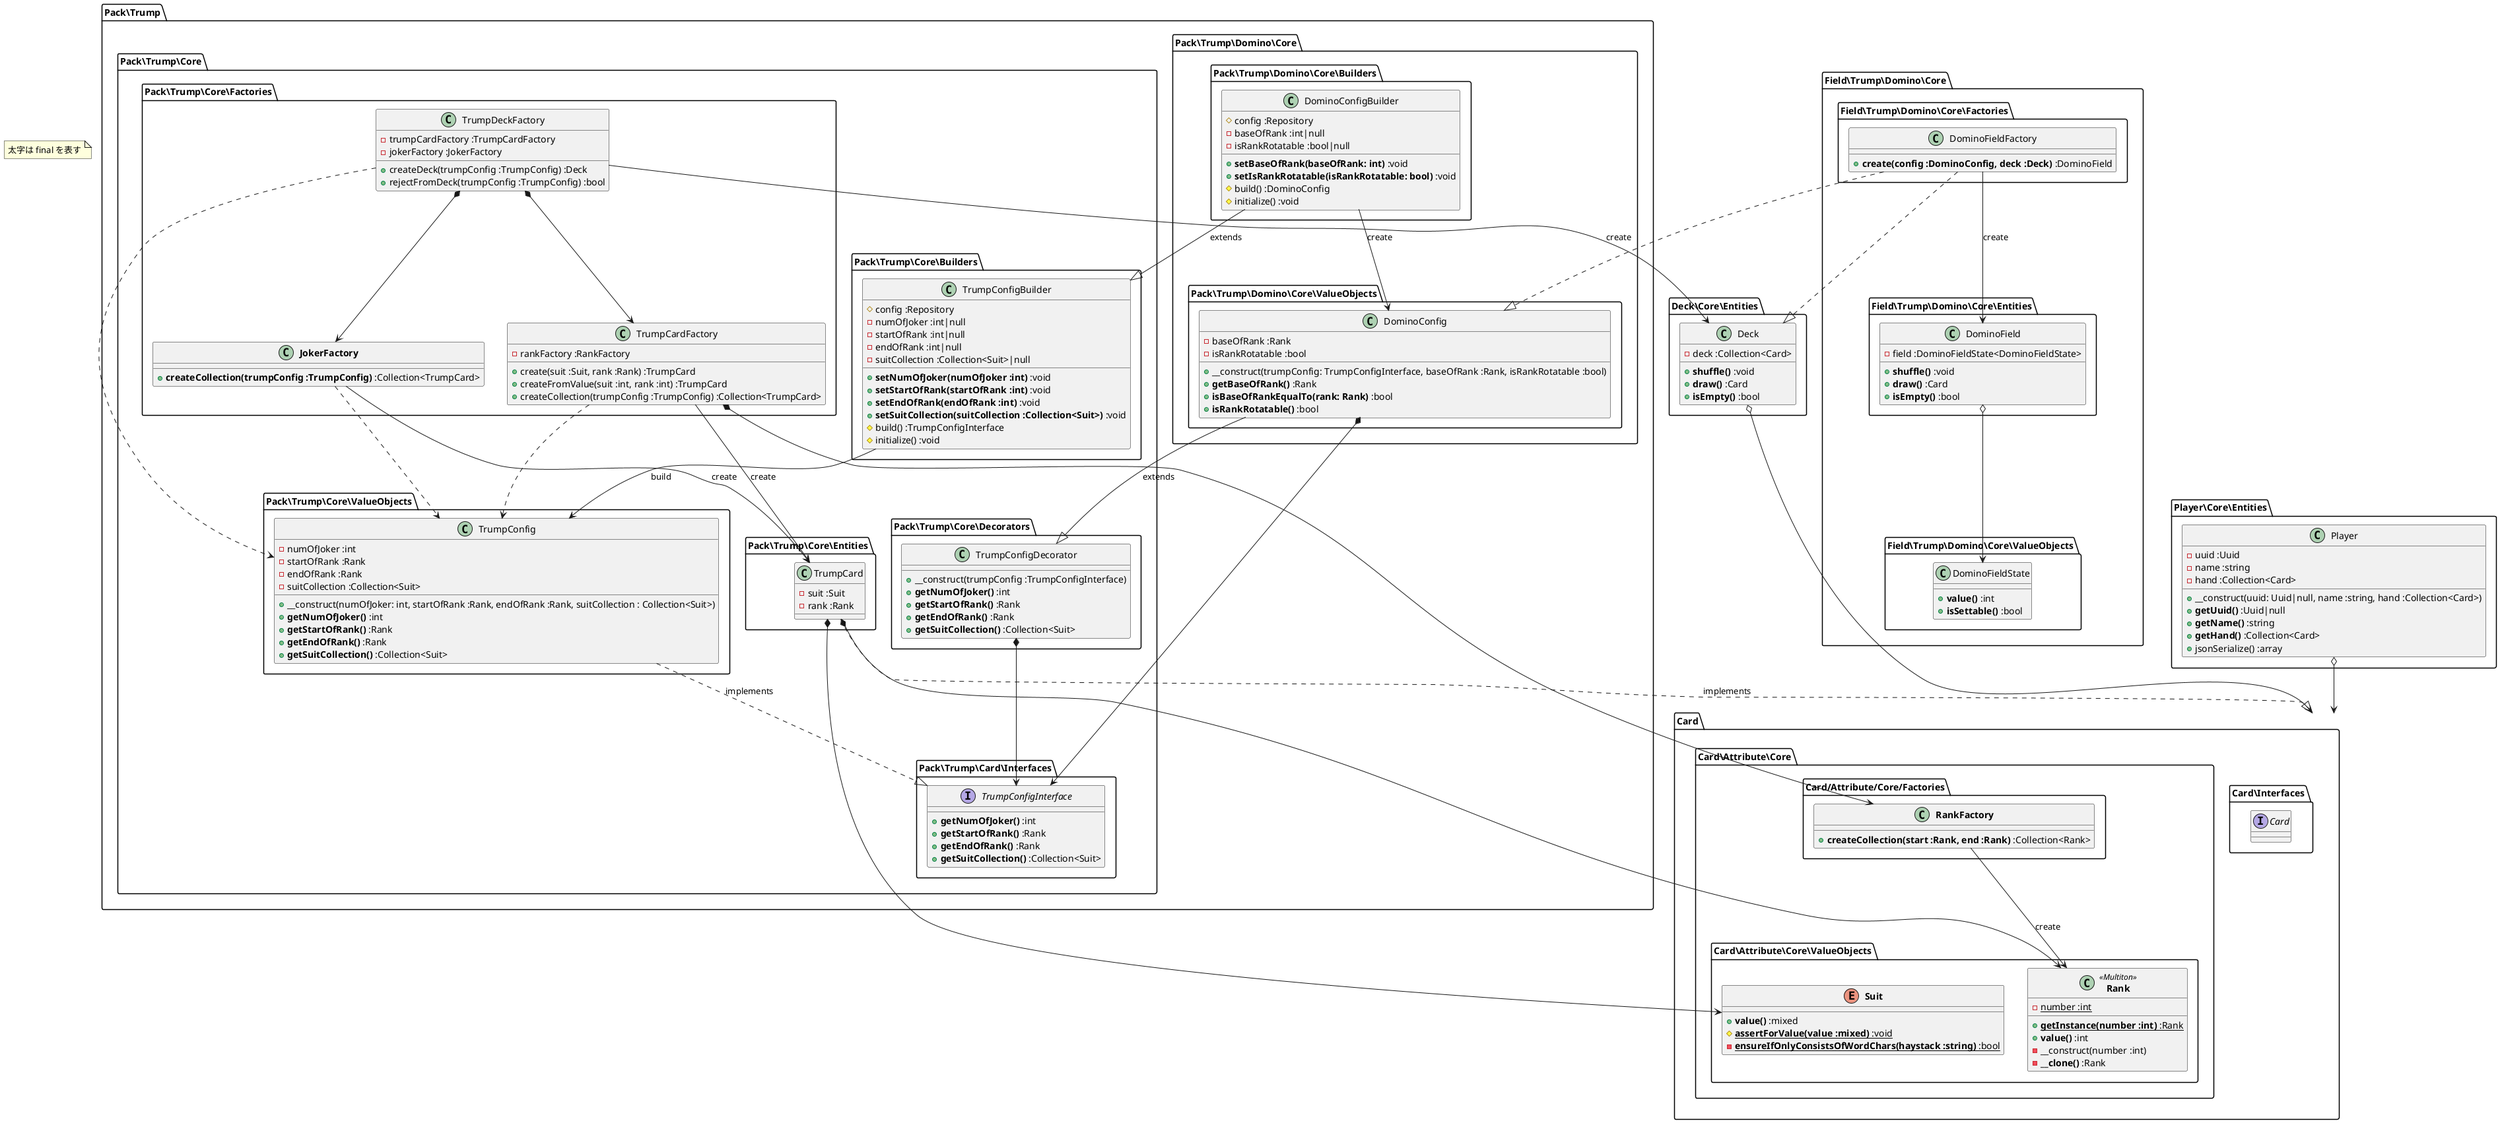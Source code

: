 @startuml
note as N
  太字は final を表す
end note

package Card {
    package Card\Interfaces {
        interface "Card" as Card
    }
    package Card\Attribute\Core {
        package Card/Attribute/Core/Factories {
            class "<b>RankFactory</b>" as RankFactory {
                + <b>createCollection(start :Rank, end :Rank)</b> :Collection<Rank>
            }
        }
        package Card\Attribute\Core\ValueObjects {
            class "<b>Rank</b>" as Rank <<Multiton>> {
                - {static}number :int
                + {static}<b>getInstance(number :int)</b> :Rank
                + <b>value()</b> :int
                - __construct(number :int)
                - <b>__clone()</b> :Rank
            }
            enum "<b>Suit</b>" as Suit {
                + <b>value()</b> :mixed
                # {static}<b>assertForValue(value :mixed)</b> :void
                - {static}<b>ensureIfOnlyConsistsOfWordChars(haystack :string)</b> :bool
            }
        }
    }
}

package Pack\Trump {
    package Pack\Trump\Core {
        package Pack\Trump\Core\Factories {
            class "<b>JokerFactory</b>" as JokerFactory {
                + <b>createCollection(trumpConfig :TrumpConfig)</b> :Collection<TrumpCard>
            }
            class "TrumpDeckFactory" as TrumpDeckFactory {
                - trumpCardFactory :TrumpCardFactory
                - jokerFactory :JokerFactory
                + createDeck(trumpConfig :TrumpConfig) :Deck
                + rejectFromDeck(trumpConfig :TrumpConfig) :bool
            }
            class "TrumpCardFactory" as TrumpCardFactory {
                - rankFactory :RankFactory
                + create(suit :Suit, rank :Rank) :TrumpCard
                + createFromValue(suit :int, rank :int) :TrumpCard
                + createCollection(trumpConfig :TrumpConfig) :Collection<TrumpCard>
            }
        }
        package Pack\Trump\Core\Builders {
            class "TrumpConfigBuilder" as TrumpConfigBuilder {
                # config :Repository
                - numOfJoker :int|null
                - startOfRank :int|null
                - endOfRank :int|null
                - suitCollection :Collection<Suit>|null
                + <b>setNumOfJoker(numOfJoker :int)</b> :void
                + <b>setStartOfRank(startOfRank :int)</b> :void
                + <b>setEndOfRank(endOfRank :int)</b> :void
                + <b>setSuitCollection(suitCollection :Collection<Suit>)</b> :void
                # build() :TrumpConfigInterface
                # initialize() :void
            }
        }
        package Pack\Trump\Core\Decorators {
            class "TrumpConfigDecorator" as TrumpConfigDecorator {
                + __construct(trumpConfig :TrumpConfigInterface)
                + <b>getNumOfJoker()</b> :int
                + <b>getStartOfRank()</b> :Rank
                + <b>getEndOfRank()</b> :Rank
                + <b>getSuitCollection()</b> :Collection<Suit>
            }
        }
        package Pack\Trump\Core\Entities {
            class "TrumpCard" as TrumpCard {
                - suit :Suit
                - rank :Rank
            }
        }
        package Pack\Trump\Card\Interfaces {
            interface "TrumpConfigInterface" as TrumpConfigInterface {
                + <b>getNumOfJoker()</b> :int
                + <b>getStartOfRank()</b> :Rank
                + <b>getEndOfRank()</b> :Rank
                + <b>getSuitCollection()</b> :Collection<Suit>
            }
        }
        package Pack\Trump\Core\ValueObjects {
            class "TrumpConfig" as TrumpConfig {
                - numOfJoker :int
                - startOfRank :Rank
                - endOfRank :Rank
                - suitCollection :Collection<Suit>
                + __construct(numOfJoker: int, startOfRank :Rank, endOfRank :Rank, suitCollection : Collection<Suit>)
                + <b>getNumOfJoker()</b> :int
                + <b>getStartOfRank()</b> :Rank
                + <b>getEndOfRank()</b> :Rank
                + <b>getSuitCollection()</b> :Collection<Suit>
            }
        }
    }
    package Pack\Trump\Domino\Core {
        package Pack\Trump\Domino\Core\Builders {
            class "DominoConfigBuilder" as DominoConfigBuilder {
                # config :Repository
                - baseOfRank :int|null
                - isRankRotatable :bool|null
                + <b>setBaseOfRank(baseOfRank: int)</b> :void
                + <b>setIsRankRotatable(isRankRotatable: bool)</b> :void
                # build() :DominoConfig
                # initialize() :void
            }
        }
        package Pack\Trump\Domino\Core\ValueObjects {
            class "DominoConfig" as DominoConfig {
                - baseOfRank :Rank
                - isRankRotatable :bool
                + __construct(trumpConfig: TrumpConfigInterface, baseOfRank :Rank, isRankRotatable :bool)
                + <b>getBaseOfRank()</b> :Rank
                + <b>isBaseOfRankEqualTo(rank: Rank)</b> :bool
                + <b>isRankRotatable()</b> :bool
            }
        }
    }
}

package Deck\Core\Entities {
    class "Deck" as Deck {
        - deck :Collection<Card>
        + <b>shuffle()</b> :void
        + <b>draw()</b> :Card
        + <b>isEmpty()</b> :bool
    }
}

package Field\Trump\Domino\Core {
    package Field\Trump\Domino\Core\Entities {
        class "DominoField" as DominoField {
            - field :DominoFieldState<DominoFieldState>
            + <b>shuffle()</b> :void
            + <b>draw()</b> :Card
            + <b>isEmpty()</b> :bool
        }
    }
    package Field\Trump\Domino\Core\Factories {
        class "DominoFieldFactory" as DominoFieldFactory {
            + <b>create(config :DominoConfig, deck :Deck)</b> :DominoField
        }
    }
    package Field\Trump\Domino\Core\ValueObjects {
        class "DominoFieldState" as DominoFieldState {
            + <b>value()</b> :int
            + <b>isSettable()</b> :bool
        }
    }
}

package Player\Core\Entities {
    class "Player" as Player {
        - uuid :Uuid
        - name :string
        - hand :Collection<Card>
        + __construct(uuid: Uuid|null, name :string, hand :Collection<Card>)
        + <b>getUuid()</b> :Uuid|null
        + <b>getName()</b> :string
        + <b>getHand()</b> :Collection<Card>
        + jsonSerialize() :array
    }
}

DominoFieldFactory --> DominoField :create
DominoFieldFactory ..|> DominoConfig
DominoFieldFactory ..|> Deck
DominoField o--> DominoFieldState

DominoConfigBuilder --> DominoConfig :create
DominoConfigBuilder --|> TrumpConfigBuilder :extends
DominoConfig --|> TrumpConfigDecorator :extends
DominoConfig *--> TrumpConfigInterface

TrumpDeckFactory --> Deck :create
TrumpDeckFactory *--> JokerFactory
TrumpDeckFactory *--> TrumpCardFactory
TrumpDeckFactory ..> TrumpConfig

TrumpCardFactory --> TrumpCard :create
TrumpCardFactory *--> RankFactory
TrumpCardFactory ..> TrumpConfig

JokerFactory --> TrumpCard :create
JokerFactory ..> TrumpConfig

TrumpConfigBuilder --> TrumpConfig : build
TrumpConfig ..|> TrumpConfigInterface :implements
TrumpConfigDecorator *--> TrumpConfigInterface

TrumpCard *--> Rank
TrumpCard *--> Suit
TrumpCard ..|> Card :implements

RankFactory -down-> Rank :create

Deck o--> Card
Player o--> Card

@enduml
